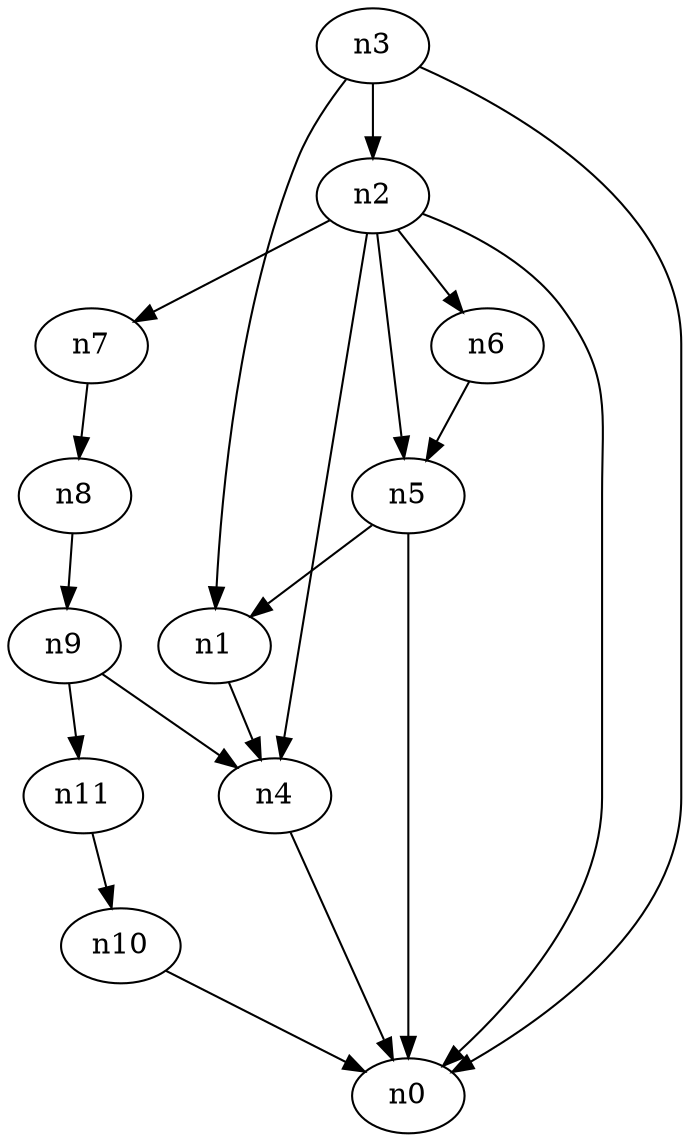 digraph G {
	n1 -> n4	 [_graphml_id=e4];
	n2 -> n0	 [_graphml_id=e11];
	n2 -> n4	 [_graphml_id=e7];
	n2 -> n5	 [_graphml_id=e8];
	n2 -> n6	 [_graphml_id=e10];
	n2 -> n7	 [_graphml_id=e12];
	n3 -> n0	 [_graphml_id=e0];
	n3 -> n1	 [_graphml_id=e3];
	n3 -> n2	 [_graphml_id=e6];
	n4 -> n0	 [_graphml_id=e1];
	n5 -> n0	 [_graphml_id=e2];
	n5 -> n1	 [_graphml_id=e5];
	n6 -> n5	 [_graphml_id=e9];
	n7 -> n8	 [_graphml_id=e13];
	n8 -> n9	 [_graphml_id=e14];
	n9 -> n4	 [_graphml_id=e15];
	n9 -> n11	 [_graphml_id=e18];
	n10 -> n0	 [_graphml_id=e16];
	n11 -> n10	 [_graphml_id=e17];
}

